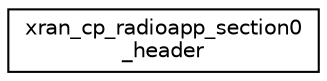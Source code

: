 digraph "Graphical Class Hierarchy"
{
 // LATEX_PDF_SIZE
  edge [fontname="Helvetica",fontsize="10",labelfontname="Helvetica",labelfontsize="10"];
  node [fontname="Helvetica",fontsize="10",shape=record];
  rankdir="LR";
  Node0 [label="xran_cp_radioapp_section0\l_header",height=0.2,width=0.4,color="black", fillcolor="white", style="filled",URL="$structxran__cp__radioapp__section0__header.html",tooltip=" "];
}
